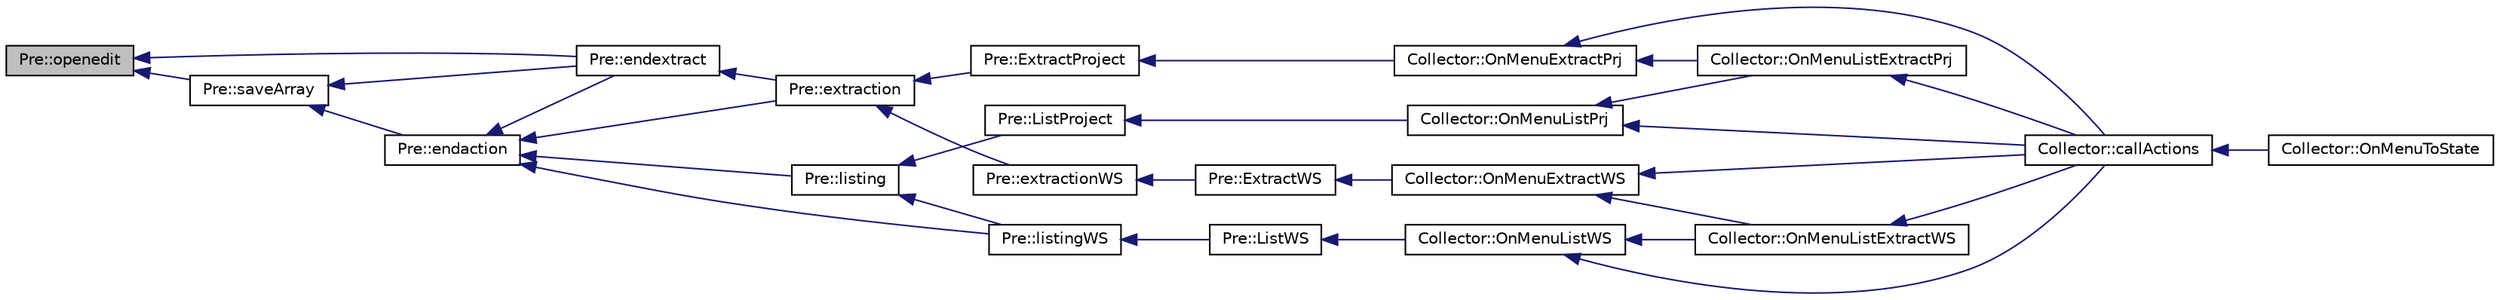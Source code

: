 digraph "Pre::openedit"
{
  edge [fontname="Helvetica",fontsize="10",labelfontname="Helvetica",labelfontsize="10"];
  node [fontname="Helvetica",fontsize="10",shape=record];
  rankdir="LR";
  Node874 [label="Pre::openedit",height=0.2,width=0.4,color="black", fillcolor="grey75", style="filled", fontcolor="black"];
  Node874 -> Node875 [dir="back",color="midnightblue",fontsize="10",style="solid",fontname="Helvetica"];
  Node875 [label="Pre::endextract",height=0.2,width=0.4,color="black", fillcolor="white", style="filled",URL="$class_pre.html#a959385935eed997d2393b62d6b1b21df",tooltip="Ending extracting. "];
  Node875 -> Node876 [dir="back",color="midnightblue",fontsize="10",style="solid",fontname="Helvetica"];
  Node876 [label="Pre::extraction",height=0.2,width=0.4,color="black", fillcolor="white", style="filled",URL="$class_pre.html#aa8a36aa79595248482a3865095fe0a65",tooltip="Extract the strings translatable from a project. "];
  Node876 -> Node877 [dir="back",color="midnightblue",fontsize="10",style="solid",fontname="Helvetica"];
  Node877 [label="Pre::ExtractProject",height=0.2,width=0.4,color="black", fillcolor="white", style="filled",URL="$class_pre.html#a4324dc0618ec55468f2c1979b2e66f2c",tooltip="Extract strings to be translated. "];
  Node877 -> Node878 [dir="back",color="midnightblue",fontsize="10",style="solid",fontname="Helvetica"];
  Node878 [label="Collector::OnMenuExtractPrj",height=0.2,width=0.4,color="black", fillcolor="white", style="filled",URL="$class_collector.html#af7b748977fb136842774e550b6c915b8",tooltip="Places the status graph in the extracting project report. "];
  Node878 -> Node879 [dir="back",color="midnightblue",fontsize="10",style="solid",fontname="Helvetica"];
  Node879 [label="Collector::callActions",height=0.2,width=0.4,color="black", fillcolor="white", style="filled",URL="$class_collector.html#a772e3452af93d18c7764aed8245af527",tooltip="Call all &#39;OnMenu...()&#39;. "];
  Node879 -> Node880 [dir="back",color="midnightblue",fontsize="10",style="solid",fontname="Helvetica"];
  Node880 [label="Collector::OnMenuToState",height=0.2,width=0.4,color="black", fillcolor="white", style="filled",URL="$class_collector.html#a4d9c1a6b570a3cf86ee6e96d3344531e",tooltip="Only one method for all events. "];
  Node878 -> Node881 [dir="back",color="midnightblue",fontsize="10",style="solid",fontname="Helvetica"];
  Node881 [label="Collector::OnMenuListExtractPrj",height=0.2,width=0.4,color="black", fillcolor="white", style="filled",URL="$class_collector.html#a24cfe1b83b040784e834277da16e0a68",tooltip="Places the status grap in the listing and extract report. "];
  Node881 -> Node879 [dir="back",color="midnightblue",fontsize="10",style="solid",fontname="Helvetica"];
  Node876 -> Node882 [dir="back",color="midnightblue",fontsize="10",style="solid",fontname="Helvetica"];
  Node882 [label="Pre::extractionWS",height=0.2,width=0.4,color="black", fillcolor="white", style="filled",URL="$class_pre.html#a346ee750d8b28d66efbaf2c4342718e8",tooltip="Extract the strings translatable from worspace. "];
  Node882 -> Node883 [dir="back",color="midnightblue",fontsize="10",style="solid",fontname="Helvetica"];
  Node883 [label="Pre::ExtractWS",height=0.2,width=0.4,color="black", fillcolor="white", style="filled",URL="$class_pre.html#a8684f86d5efbdb8e3d688590d28a3179",tooltip="Extract strings to be translated in workspace. "];
  Node883 -> Node884 [dir="back",color="midnightblue",fontsize="10",style="solid",fontname="Helvetica"];
  Node884 [label="Collector::OnMenuExtractWS",height=0.2,width=0.4,color="black", fillcolor="white", style="filled",URL="$class_collector.html#a0dd8300c95e93daf33d5141d38c74c0d",tooltip="Places the status graph in the extracting workspace report. "];
  Node884 -> Node879 [dir="back",color="midnightblue",fontsize="10",style="solid",fontname="Helvetica"];
  Node884 -> Node885 [dir="back",color="midnightblue",fontsize="10",style="solid",fontname="Helvetica"];
  Node885 [label="Collector::OnMenuListExtractWS",height=0.2,width=0.4,color="black", fillcolor="white", style="filled",URL="$class_collector.html#a6f578e146a373e98a2638c6a509ee193",tooltip="Places the status grap in the listing and extract workspace report. "];
  Node885 -> Node879 [dir="back",color="midnightblue",fontsize="10",style="solid",fontname="Helvetica"];
  Node874 -> Node886 [dir="back",color="midnightblue",fontsize="10",style="solid",fontname="Helvetica"];
  Node886 [label="Pre::saveArray",height=0.2,width=0.4,color="black", fillcolor="white", style="filled",URL="$class_pre.html#aa49a3d0de7b6c7ac7951ce8dd505ecb6",tooltip="Save an array to disk and open the file in &#39;Editor&#39;. "];
  Node886 -> Node875 [dir="back",color="midnightblue",fontsize="10",style="solid",fontname="Helvetica"];
  Node886 -> Node887 [dir="back",color="midnightblue",fontsize="10",style="solid",fontname="Helvetica"];
  Node887 [label="Pre::endaction",height=0.2,width=0.4,color="black", fillcolor="white", style="filled",URL="$class_pre.html#a20b3015ebd4f0ca5e4fcd2fdc6022e20",tooltip="Display messages of ending listing or extracting. "];
  Node887 -> Node888 [dir="back",color="midnightblue",fontsize="10",style="solid",fontname="Helvetica"];
  Node888 [label="Pre::listingWS",height=0.2,width=0.4,color="black", fillcolor="white", style="filled",URL="$class_pre.html#a0236657277d3ebf2dc392a6f05e215c5",tooltip="Search and memorize strings to be extracted from workspace. "];
  Node888 -> Node889 [dir="back",color="midnightblue",fontsize="10",style="solid",fontname="Helvetica"];
  Node889 [label="Pre::ListWS",height=0.2,width=0.4,color="black", fillcolor="white", style="filled",URL="$class_pre.html#aa9b0b0f3b571d8c8b511ed3134d26bb4",tooltip="List strings to be translated in workspace. "];
  Node889 -> Node890 [dir="back",color="midnightblue",fontsize="10",style="solid",fontname="Helvetica"];
  Node890 [label="Collector::OnMenuListWS",height=0.2,width=0.4,color="black", fillcolor="white", style="filled",URL="$class_collector.html#ad05ff772ab635dd2b018af610c45f666",tooltip="Places the status graph in the listing workspace report. "];
  Node890 -> Node879 [dir="back",color="midnightblue",fontsize="10",style="solid",fontname="Helvetica"];
  Node890 -> Node885 [dir="back",color="midnightblue",fontsize="10",style="solid",fontname="Helvetica"];
  Node887 -> Node876 [dir="back",color="midnightblue",fontsize="10",style="solid",fontname="Helvetica"];
  Node887 -> Node875 [dir="back",color="midnightblue",fontsize="10",style="solid",fontname="Helvetica"];
  Node887 -> Node891 [dir="back",color="midnightblue",fontsize="10",style="solid",fontname="Helvetica"];
  Node891 [label="Pre::listing",height=0.2,width=0.4,color="black", fillcolor="white", style="filled",URL="$class_pre.html#a58700da6472228a04e8b26033a63d438",tooltip="Search and memorize strings to be extracted. "];
  Node891 -> Node892 [dir="back",color="midnightblue",fontsize="10",style="solid",fontname="Helvetica"];
  Node892 [label="Pre::ListProject",height=0.2,width=0.4,color="black", fillcolor="white", style="filled",URL="$class_pre.html#a6537186bec965c977da90bb2a1feac67",tooltip=" "];
  Node892 -> Node893 [dir="back",color="midnightblue",fontsize="10",style="solid",fontname="Helvetica"];
  Node893 [label="Collector::OnMenuListPrj",height=0.2,width=0.4,color="black", fillcolor="white", style="filled",URL="$class_collector.html#a7a52cb7e51c2bafa5ca760e2f005f427",tooltip="Places the status graph in the listing project report. "];
  Node893 -> Node879 [dir="back",color="midnightblue",fontsize="10",style="solid",fontname="Helvetica"];
  Node893 -> Node881 [dir="back",color="midnightblue",fontsize="10",style="solid",fontname="Helvetica"];
  Node891 -> Node888 [dir="back",color="midnightblue",fontsize="10",style="solid",fontname="Helvetica"];
}
